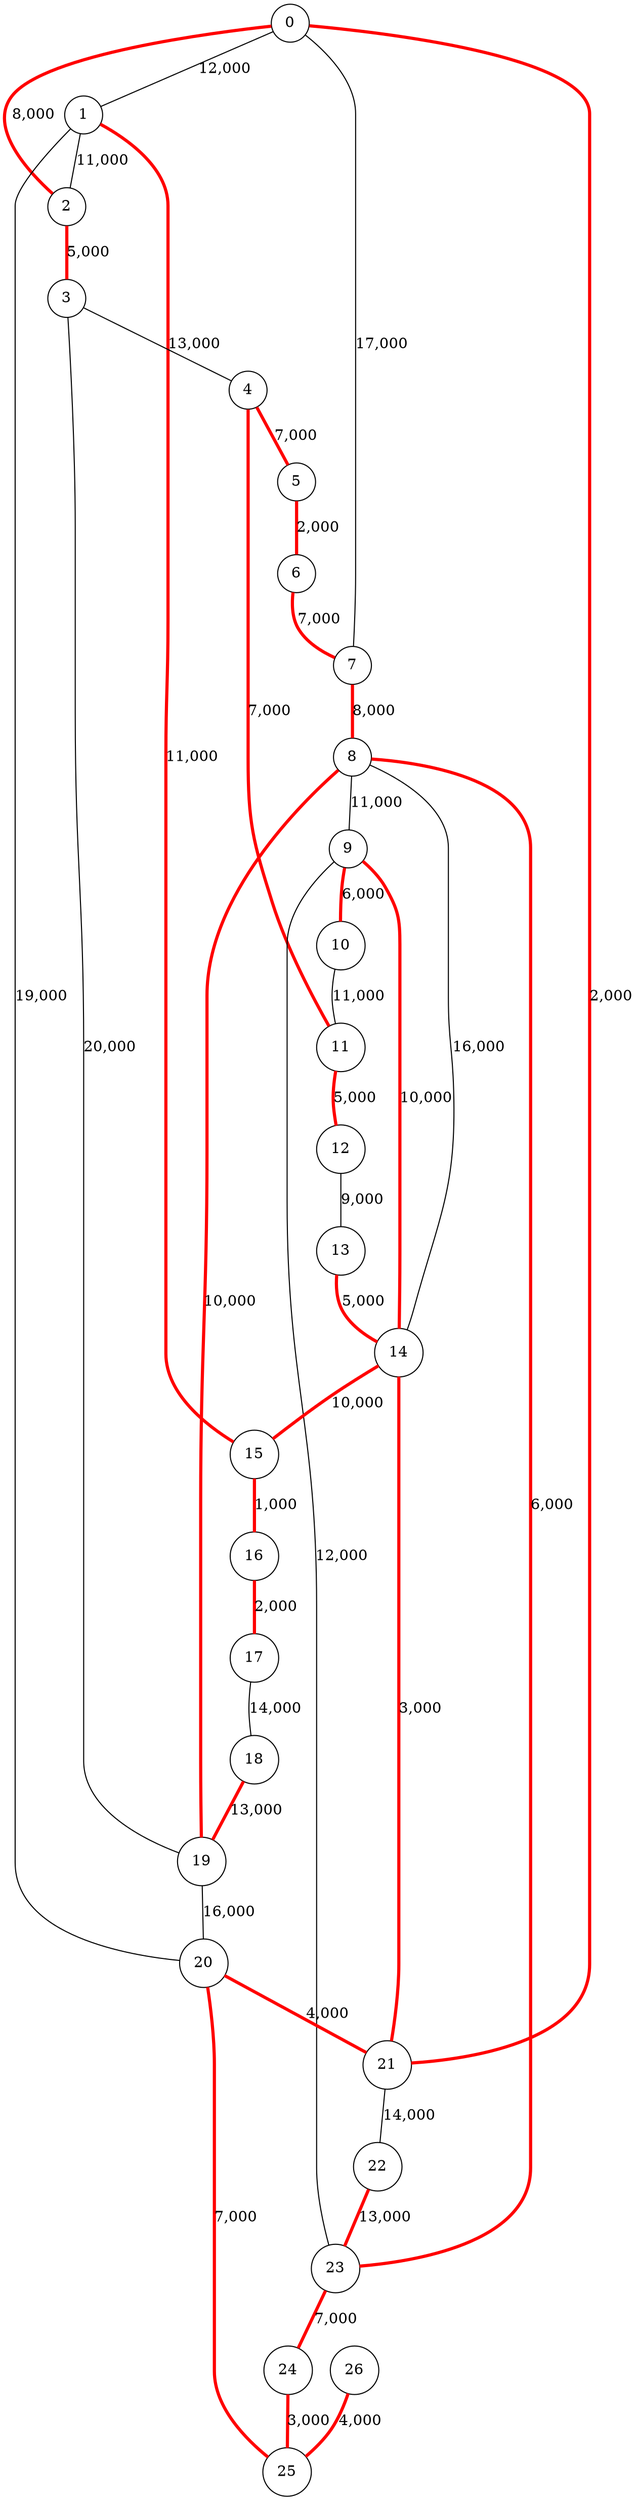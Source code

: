 graph G {
  overlap=false; splines=true; fontsize=10;
  0 [shape=circle];
  1 [shape=circle];
  2 [shape=circle];
  3 [shape=circle];
  4 [shape=circle];
  5 [shape=circle];
  6 [shape=circle];
  7 [shape=circle];
  8 [shape=circle];
  9 [shape=circle];
  10 [shape=circle];
  11 [shape=circle];
  12 [shape=circle];
  13 [shape=circle];
  14 [shape=circle];
  15 [shape=circle];
  16 [shape=circle];
  17 [shape=circle];
  18 [shape=circle];
  19 [shape=circle];
  20 [shape=circle];
  21 [shape=circle];
  22 [shape=circle];
  23 [shape=circle];
  24 [shape=circle];
  25 [shape=circle];
  26 [shape=circle];
  0 -- 1 [label="12,000"];
  0 -- 7 [label="17,000"];
  0 -- 21 [label="2,000",color=red,penwidth=3];
  0 -- 2 [label="8,000",color=red,penwidth=3];
  1 -- 15 [label="11,000",color=red,penwidth=3];
  1 -- 2 [label="11,000"];
  1 -- 20 [label="19,000"];
  2 -- 3 [label="5,000",color=red,penwidth=3];
  3 -- 4 [label="13,000"];
  3 -- 19 [label="20,000"];
  4 -- 5 [label="7,000",color=red,penwidth=3];
  4 -- 11 [label="7,000",color=red,penwidth=3];
  5 -- 6 [label="2,000",color=red,penwidth=3];
  6 -- 7 [label="7,000",color=red,penwidth=3];
  7 -- 8 [label="8,000",color=red,penwidth=3];
  8 -- 14 [label="16,000"];
  8 -- 23 [label="6,000",color=red,penwidth=3];
  8 -- 9 [label="11,000"];
  8 -- 19 [label="10,000",color=red,penwidth=3];
  9 -- 23 [label="12,000"];
  9 -- 14 [label="10,000",color=red,penwidth=3];
  9 -- 10 [label="6,000",color=red,penwidth=3];
  10 -- 11 [label="11,000"];
  11 -- 12 [label="5,000",color=red,penwidth=3];
  12 -- 13 [label="9,000"];
  13 -- 14 [label="5,000",color=red,penwidth=3];
  14 -- 21 [label="3,000",color=red,penwidth=3];
  14 -- 15 [label="10,000",color=red,penwidth=3];
  15 -- 16 [label="1,000",color=red,penwidth=3];
  16 -- 17 [label="2,000",color=red,penwidth=3];
  17 -- 18 [label="14,000"];
  18 -- 19 [label="13,000",color=red,penwidth=3];
  19 -- 20 [label="16,000"];
  20 -- 25 [label="7,000",color=red,penwidth=3];
  20 -- 21 [label="4,000",color=red,penwidth=3];
  21 -- 22 [label="14,000"];
  22 -- 23 [label="13,000",color=red,penwidth=3];
  23 -- 24 [label="7,000",color=red,penwidth=3];
  24 -- 25 [label="3,000",color=red,penwidth=3];
  26 -- 25 [label="4,000",color=red,penwidth=3];
}
